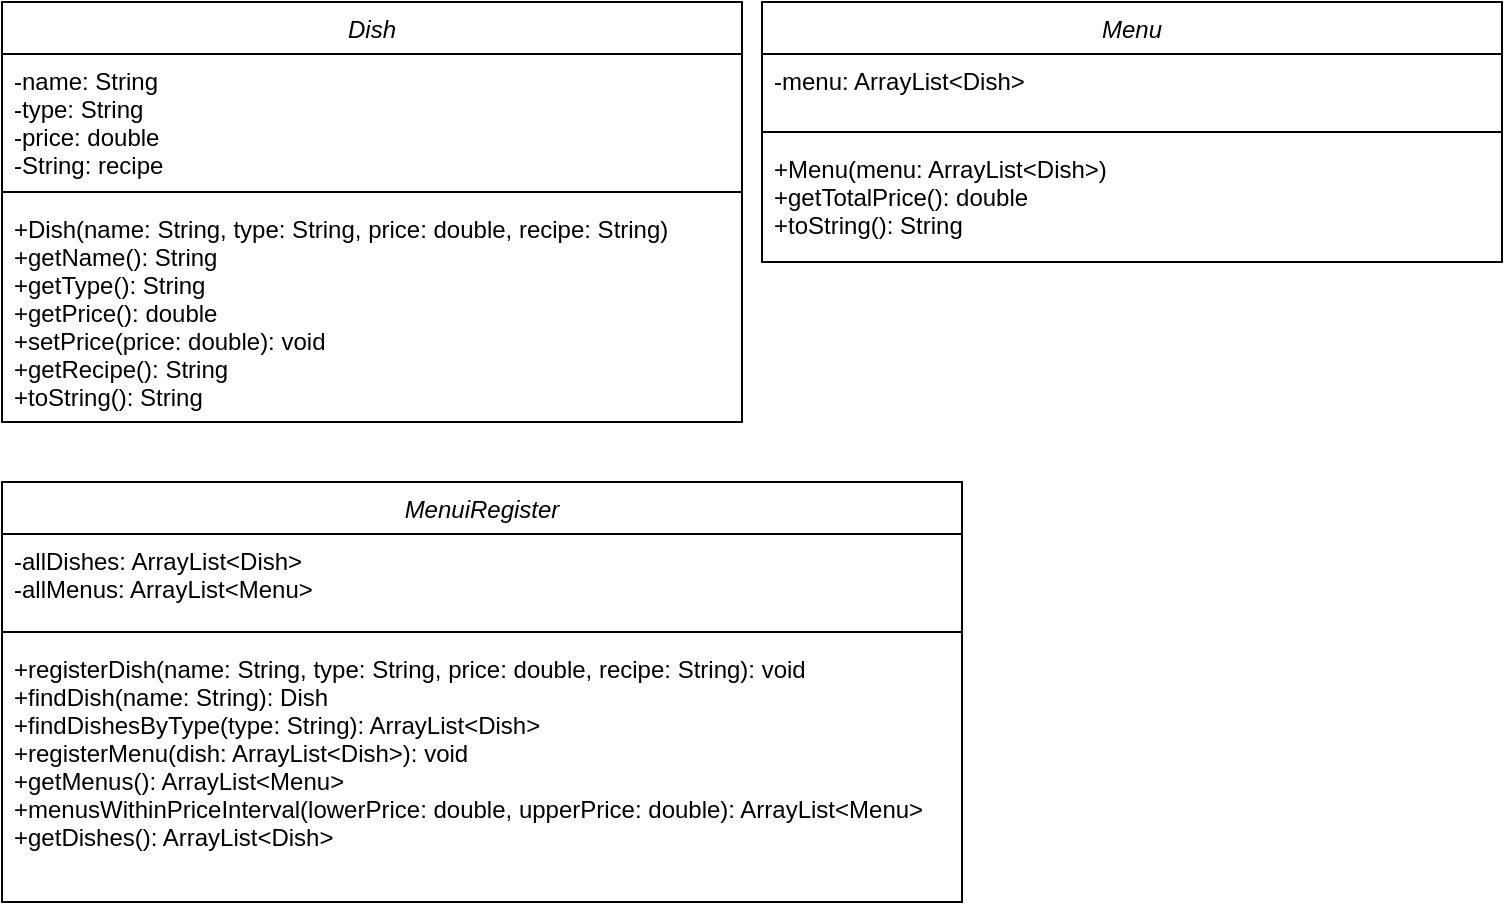 <mxfile version="15.5.2" type="device"><diagram id="C5RBs43oDa-KdzZeNtuy" name="Page-1"><mxGraphModel dx="1185" dy="581" grid="1" gridSize="10" guides="1" tooltips="1" connect="1" arrows="1" fold="1" page="1" pageScale="1" pageWidth="827" pageHeight="1169" math="0" shadow="0"><root><mxCell id="WIyWlLk6GJQsqaUBKTNV-0"/><mxCell id="WIyWlLk6GJQsqaUBKTNV-1" parent="WIyWlLk6GJQsqaUBKTNV-0"/><mxCell id="zkfFHV4jXpPFQw0GAbJ--0" value="Dish" style="swimlane;fontStyle=2;align=center;verticalAlign=top;childLayout=stackLayout;horizontal=1;startSize=26;horizontalStack=0;resizeParent=1;resizeLast=0;collapsible=1;marginBottom=0;rounded=0;shadow=0;strokeWidth=1;" parent="WIyWlLk6GJQsqaUBKTNV-1" vertex="1"><mxGeometry x="10" y="10" width="370" height="210" as="geometry"><mxRectangle x="230" y="140" width="160" height="26" as="alternateBounds"/></mxGeometry></mxCell><mxCell id="zkfFHV4jXpPFQw0GAbJ--1" value="-name: String&#10;-type: String&#10;-price: double&#10;-String: recipe&#10;&#10;" style="text;align=left;verticalAlign=top;spacingLeft=4;spacingRight=4;overflow=hidden;rotatable=0;points=[[0,0.5],[1,0.5]];portConstraint=eastwest;" parent="zkfFHV4jXpPFQw0GAbJ--0" vertex="1"><mxGeometry y="26" width="370" height="64" as="geometry"/></mxCell><mxCell id="zkfFHV4jXpPFQw0GAbJ--4" value="" style="line;html=1;strokeWidth=1;align=left;verticalAlign=middle;spacingTop=-1;spacingLeft=3;spacingRight=3;rotatable=0;labelPosition=right;points=[];portConstraint=eastwest;" parent="zkfFHV4jXpPFQw0GAbJ--0" vertex="1"><mxGeometry y="90" width="370" height="10" as="geometry"/></mxCell><mxCell id="zkfFHV4jXpPFQw0GAbJ--5" value="+Dish(name: String, type: String, price: double, recipe: String)&#10;+getName(): String&#10;+getType(): String&#10;+getPrice(): double&#10;+setPrice(price: double): void&#10;+getRecipe(): String&#10;+toString(): String&#10;" style="text;align=left;verticalAlign=top;spacingLeft=4;spacingRight=4;overflow=hidden;rotatable=0;points=[[0,0.5],[1,0.5]];portConstraint=eastwest;" parent="zkfFHV4jXpPFQw0GAbJ--0" vertex="1"><mxGeometry y="100" width="370" height="110" as="geometry"/></mxCell><mxCell id="m4ROq1wIGfdtYiQzDFA4-1" value="Menu" style="swimlane;fontStyle=2;align=center;verticalAlign=top;childLayout=stackLayout;horizontal=1;startSize=26;horizontalStack=0;resizeParent=1;resizeLast=0;collapsible=1;marginBottom=0;rounded=0;shadow=0;strokeWidth=1;" vertex="1" parent="WIyWlLk6GJQsqaUBKTNV-1"><mxGeometry x="390" y="10" width="370" height="130" as="geometry"><mxRectangle x="230" y="140" width="160" height="26" as="alternateBounds"/></mxGeometry></mxCell><mxCell id="m4ROq1wIGfdtYiQzDFA4-2" value="-menu: ArrayList&lt;Dish&gt;" style="text;align=left;verticalAlign=top;spacingLeft=4;spacingRight=4;overflow=hidden;rotatable=0;points=[[0,0.5],[1,0.5]];portConstraint=eastwest;" vertex="1" parent="m4ROq1wIGfdtYiQzDFA4-1"><mxGeometry y="26" width="370" height="34" as="geometry"/></mxCell><mxCell id="m4ROq1wIGfdtYiQzDFA4-3" value="" style="line;html=1;strokeWidth=1;align=left;verticalAlign=middle;spacingTop=-1;spacingLeft=3;spacingRight=3;rotatable=0;labelPosition=right;points=[];portConstraint=eastwest;" vertex="1" parent="m4ROq1wIGfdtYiQzDFA4-1"><mxGeometry y="60" width="370" height="10" as="geometry"/></mxCell><mxCell id="m4ROq1wIGfdtYiQzDFA4-4" value="+Menu(menu: ArrayList&lt;Dish&gt;)&#10;+getTotalPrice(): double&#10;+toString(): String" style="text;align=left;verticalAlign=top;spacingLeft=4;spacingRight=4;overflow=hidden;rotatable=0;points=[[0,0.5],[1,0.5]];portConstraint=eastwest;" vertex="1" parent="m4ROq1wIGfdtYiQzDFA4-1"><mxGeometry y="70" width="370" height="60" as="geometry"/></mxCell><mxCell id="m4ROq1wIGfdtYiQzDFA4-5" value="MenuiRegister" style="swimlane;fontStyle=2;align=center;verticalAlign=top;childLayout=stackLayout;horizontal=1;startSize=26;horizontalStack=0;resizeParent=1;resizeLast=0;collapsible=1;marginBottom=0;rounded=0;shadow=0;strokeWidth=1;" vertex="1" parent="WIyWlLk6GJQsqaUBKTNV-1"><mxGeometry x="10" y="250" width="480" height="210" as="geometry"><mxRectangle x="230" y="140" width="160" height="26" as="alternateBounds"/></mxGeometry></mxCell><mxCell id="m4ROq1wIGfdtYiQzDFA4-6" value="-allDishes: ArrayList&lt;Dish&gt;&#10;-allMenus: ArrayList&lt;Menu&gt;" style="text;align=left;verticalAlign=top;spacingLeft=4;spacingRight=4;overflow=hidden;rotatable=0;points=[[0,0.5],[1,0.5]];portConstraint=eastwest;" vertex="1" parent="m4ROq1wIGfdtYiQzDFA4-5"><mxGeometry y="26" width="480" height="44" as="geometry"/></mxCell><mxCell id="m4ROq1wIGfdtYiQzDFA4-7" value="" style="line;html=1;strokeWidth=1;align=left;verticalAlign=middle;spacingTop=-1;spacingLeft=3;spacingRight=3;rotatable=0;labelPosition=right;points=[];portConstraint=eastwest;" vertex="1" parent="m4ROq1wIGfdtYiQzDFA4-5"><mxGeometry y="70" width="480" height="10" as="geometry"/></mxCell><mxCell id="m4ROq1wIGfdtYiQzDFA4-8" value="+registerDish(name: String, type: String, price: double, recipe: String): void&#10;+findDish(name: String): Dish&#10;+findDishesByType(type: String): ArrayList&lt;Dish&gt;&#10;+registerMenu(dish: ArrayList&lt;Dish&gt;): void&#10;+getMenus(): ArrayList&lt;Menu&gt;&#10;+menusWithinPriceInterval(lowerPrice: double, upperPrice: double): ArrayList&lt;Menu&gt;&#10;+getDishes(): ArrayList&lt;Dish&gt;" style="text;align=left;verticalAlign=top;spacingLeft=4;spacingRight=4;overflow=hidden;rotatable=0;points=[[0,0.5],[1,0.5]];portConstraint=eastwest;" vertex="1" parent="m4ROq1wIGfdtYiQzDFA4-5"><mxGeometry y="80" width="480" height="110" as="geometry"/></mxCell></root></mxGraphModel></diagram></mxfile>